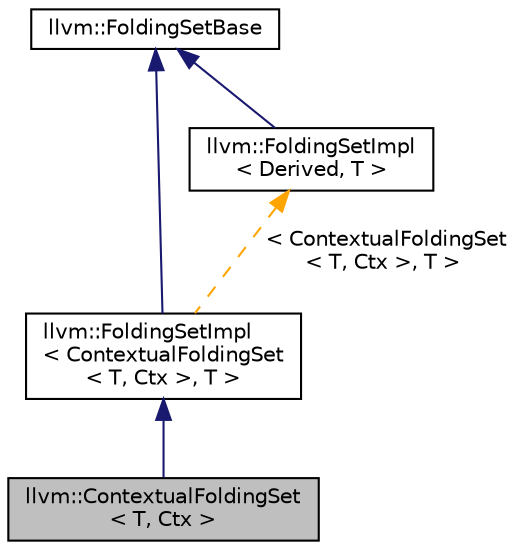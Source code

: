 digraph "llvm::ContextualFoldingSet&lt; T, Ctx &gt;"
{
 // LATEX_PDF_SIZE
  bgcolor="transparent";
  edge [fontname="Helvetica",fontsize="10",labelfontname="Helvetica",labelfontsize="10"];
  node [fontname="Helvetica",fontsize="10",shape=record];
  Node1 [label="llvm::ContextualFoldingSet\l\< T, Ctx \>",height=0.2,width=0.4,color="black", fillcolor="grey75", style="filled", fontcolor="black",tooltip="ContextualFoldingSet - This template class is a further refinement of FoldingSet which provides a con..."];
  Node2 -> Node1 [dir="back",color="midnightblue",fontsize="10",style="solid",fontname="Helvetica"];
  Node2 [label="llvm::FoldingSetImpl\l\< ContextualFoldingSet\l\< T, Ctx \>, T \>",height=0.2,width=0.4,color="black",URL="$classllvm_1_1FoldingSetImpl.html",tooltip=" "];
  Node3 -> Node2 [dir="back",color="midnightblue",fontsize="10",style="solid",fontname="Helvetica"];
  Node3 [label="llvm::FoldingSetBase",height=0.2,width=0.4,color="black",URL="$classllvm_1_1FoldingSetBase.html",tooltip="FoldingSetBase - Implements the folding set functionality."];
  Node4 -> Node2 [dir="back",color="orange",fontsize="10",style="dashed",label=" \< ContextualFoldingSet\l\< T, Ctx \>, T \>" ,fontname="Helvetica"];
  Node4 [label="llvm::FoldingSetImpl\l\< Derived, T \>",height=0.2,width=0.4,color="black",URL="$classllvm_1_1FoldingSetImpl.html",tooltip="FoldingSetImpl - An implementation detail that lets us share code between FoldingSet and ContextualFo..."];
  Node3 -> Node4 [dir="back",color="midnightblue",fontsize="10",style="solid",fontname="Helvetica"];
}
